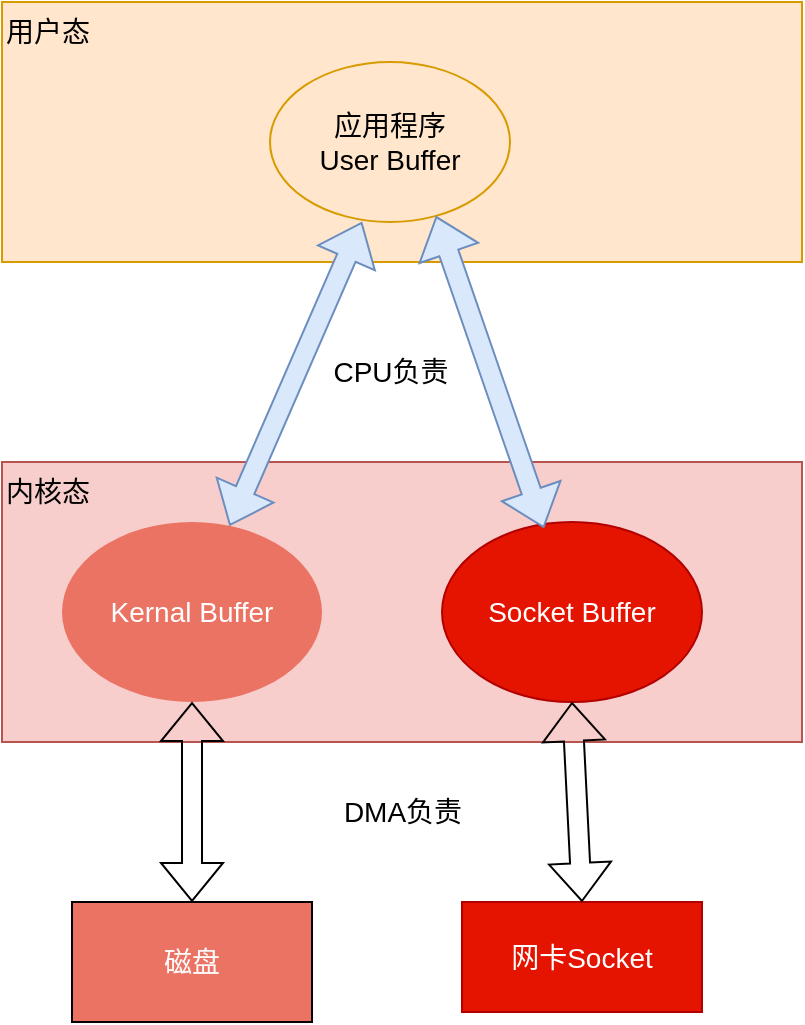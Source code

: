 <mxfile version="26.2.4">
  <diagram name="第 1 页" id="CKXS9Zwinr7VOqpuXOYK">
    <mxGraphModel dx="1428" dy="751" grid="1" gridSize="10" guides="1" tooltips="1" connect="1" arrows="1" fold="1" page="1" pageScale="1" pageWidth="827" pageHeight="1169" math="0" shadow="0">
      <root>
        <mxCell id="0" />
        <mxCell id="1" parent="0" />
        <mxCell id="YFMU6Oer8rVLxQnqSTEc-1" value="用户态" style="rounded=0;whiteSpace=wrap;html=1;align=left;verticalAlign=top;fillColor=#ffe6cc;strokeColor=#d79b00;fontSize=14;" vertex="1" parent="1">
          <mxGeometry x="220" y="90" width="400" height="130" as="geometry" />
        </mxCell>
        <mxCell id="YFMU6Oer8rVLxQnqSTEc-2" value="应用程序&lt;div&gt;User Buffer&lt;/div&gt;" style="ellipse;whiteSpace=wrap;html=1;fillColor=#ffe6cc;strokeColor=#d79b00;fontSize=14;" vertex="1" parent="1">
          <mxGeometry x="354" y="120" width="120" height="80" as="geometry" />
        </mxCell>
        <mxCell id="YFMU6Oer8rVLxQnqSTEc-3" value="内核态" style="rounded=0;whiteSpace=wrap;html=1;align=left;verticalAlign=top;fillColor=#f8cecc;strokeColor=#b85450;fontSize=14;" vertex="1" parent="1">
          <mxGeometry x="220" y="320" width="400" height="140" as="geometry" />
        </mxCell>
        <mxCell id="YFMU6Oer8rVLxQnqSTEc-4" value="Kernal Buffer" style="ellipse;whiteSpace=wrap;html=1;fillColor=light-dark(#eb7363, #198cc4);fontColor=#ffffff;strokeColor=none;fontSize=14;" vertex="1" parent="1">
          <mxGeometry x="250" y="350" width="130" height="90" as="geometry" />
        </mxCell>
        <mxCell id="YFMU6Oer8rVLxQnqSTEc-5" value="Socket Buffer" style="ellipse;whiteSpace=wrap;html=1;fillColor=#e51400;fontColor=#ffffff;strokeColor=#B20000;fontSize=14;" vertex="1" parent="1">
          <mxGeometry x="440" y="350" width="130" height="90" as="geometry" />
        </mxCell>
        <mxCell id="YFMU6Oer8rVLxQnqSTEc-6" value="磁盘" style="rounded=0;whiteSpace=wrap;html=1;fillColor=light-dark(#eb7363, #198cc4);fontColor=light-dark(#fcfcfc, #ededed);fontSize=14;" vertex="1" parent="1">
          <mxGeometry x="255" y="540" width="120" height="60" as="geometry" />
        </mxCell>
        <mxCell id="YFMU6Oer8rVLxQnqSTEc-7" value="网卡Socket" style="rounded=0;whiteSpace=wrap;html=1;fillColor=#e51400;fontColor=#ffffff;strokeColor=#B20000;fontSize=14;" vertex="1" parent="1">
          <mxGeometry x="450" y="540" width="120" height="55" as="geometry" />
        </mxCell>
        <mxCell id="YFMU6Oer8rVLxQnqSTEc-8" value="" style="shape=flexArrow;endArrow=classic;startArrow=classic;html=1;rounded=0;fillColor=#dae8fc;strokeColor=#6c8ebf;fontSize=14;" edge="1" parent="1" source="YFMU6Oer8rVLxQnqSTEc-4">
          <mxGeometry width="100" height="100" relative="1" as="geometry">
            <mxPoint x="300" y="300" as="sourcePoint" />
            <mxPoint x="400" y="200" as="targetPoint" />
          </mxGeometry>
        </mxCell>
        <mxCell id="YFMU6Oer8rVLxQnqSTEc-9" value="" style="shape=flexArrow;endArrow=classic;startArrow=classic;html=1;rounded=0;entryX=0.692;entryY=0.963;entryDx=0;entryDy=0;entryPerimeter=0;exitX=0.392;exitY=0.033;exitDx=0;exitDy=0;exitPerimeter=0;fillColor=#dae8fc;strokeColor=#6c8ebf;fontSize=14;" edge="1" parent="1" source="YFMU6Oer8rVLxQnqSTEc-5" target="YFMU6Oer8rVLxQnqSTEc-2">
          <mxGeometry width="100" height="100" relative="1" as="geometry">
            <mxPoint x="450" y="350" as="sourcePoint" />
            <mxPoint x="550" y="250" as="targetPoint" />
          </mxGeometry>
        </mxCell>
        <mxCell id="YFMU6Oer8rVLxQnqSTEc-10" value="" style="shape=flexArrow;endArrow=classic;startArrow=classic;html=1;rounded=0;exitX=0.5;exitY=0;exitDx=0;exitDy=0;fontSize=14;" edge="1" parent="1" source="YFMU6Oer8rVLxQnqSTEc-6" target="YFMU6Oer8rVLxQnqSTEc-4">
          <mxGeometry width="100" height="100" relative="1" as="geometry">
            <mxPoint x="220" y="540" as="sourcePoint" />
            <mxPoint x="320" y="440" as="targetPoint" />
          </mxGeometry>
        </mxCell>
        <mxCell id="YFMU6Oer8rVLxQnqSTEc-11" value="" style="shape=flexArrow;endArrow=classic;startArrow=classic;html=1;rounded=0;entryX=0.5;entryY=1;entryDx=0;entryDy=0;exitX=0.5;exitY=0;exitDx=0;exitDy=0;fontSize=14;" edge="1" parent="1" source="YFMU6Oer8rVLxQnqSTEc-7" target="YFMU6Oer8rVLxQnqSTEc-5">
          <mxGeometry width="100" height="100" relative="1" as="geometry">
            <mxPoint x="450" y="550" as="sourcePoint" />
            <mxPoint x="550" y="450" as="targetPoint" />
          </mxGeometry>
        </mxCell>
        <mxCell id="YFMU6Oer8rVLxQnqSTEc-13" value="CPU负责" style="text;html=1;align=center;verticalAlign=middle;resizable=0;points=[];autosize=1;strokeColor=none;fillColor=none;fontSize=14;" vertex="1" parent="1">
          <mxGeometry x="374" y="260" width="80" height="30" as="geometry" />
        </mxCell>
        <mxCell id="YFMU6Oer8rVLxQnqSTEc-14" value="DMA负责" style="text;html=1;align=center;verticalAlign=middle;resizable=0;points=[];autosize=1;strokeColor=none;fillColor=none;fontSize=14;" vertex="1" parent="1">
          <mxGeometry x="380" y="480" width="80" height="30" as="geometry" />
        </mxCell>
      </root>
    </mxGraphModel>
  </diagram>
</mxfile>
